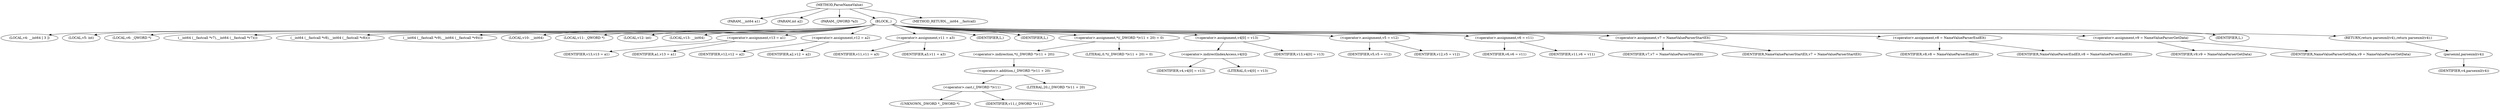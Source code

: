 digraph ParseNameValue {  
"1000111" [label = "(METHOD,ParseNameValue)" ]
"1000112" [label = "(PARAM,__int64 a1)" ]
"1000113" [label = "(PARAM,int a2)" ]
"1000114" [label = "(PARAM,_QWORD *a3)" ]
"1000115" [label = "(BLOCK,,)" ]
"1000116" [label = "(LOCAL,v4: __int64 [ 3 ])" ]
"1000117" [label = "(LOCAL,v5: int)" ]
"1000118" [label = "(LOCAL,v6: _QWORD *)" ]
"1000119" [label = "(__int64 (__fastcall *v7),__int64 (__fastcall *v7)())" ]
"1000120" [label = "(__int64 (__fastcall *v8),__int64 (__fastcall *v8)())" ]
"1000121" [label = "(__int64 (__fastcall *v9),__int64 (__fastcall *v9)())" ]
"1000122" [label = "(LOCAL,v10: __int64)" ]
"1000123" [label = "(LOCAL,v11: _QWORD *)" ]
"1000124" [label = "(LOCAL,v12: int)" ]
"1000125" [label = "(LOCAL,v13: __int64)" ]
"1000126" [label = "(<operator>.assignment,v13 = a1)" ]
"1000127" [label = "(IDENTIFIER,v13,v13 = a1)" ]
"1000128" [label = "(IDENTIFIER,a1,v13 = a1)" ]
"1000129" [label = "(<operator>.assignment,v12 = a2)" ]
"1000130" [label = "(IDENTIFIER,v12,v12 = a2)" ]
"1000131" [label = "(IDENTIFIER,a2,v12 = a2)" ]
"1000132" [label = "(<operator>.assignment,v11 = a3)" ]
"1000133" [label = "(IDENTIFIER,v11,v11 = a3)" ]
"1000134" [label = "(IDENTIFIER,a3,v11 = a3)" ]
"1000135" [label = "(IDENTIFIER,L,)" ]
"1000136" [label = "(IDENTIFIER,L,)" ]
"1000137" [label = "(<operator>.assignment,*((_DWORD *)v11 + 20) = 0)" ]
"1000138" [label = "(<operator>.indirection,*((_DWORD *)v11 + 20))" ]
"1000139" [label = "(<operator>.addition,(_DWORD *)v11 + 20)" ]
"1000140" [label = "(<operator>.cast,(_DWORD *)v11)" ]
"1000141" [label = "(UNKNOWN,_DWORD *,_DWORD *)" ]
"1000142" [label = "(IDENTIFIER,v11,(_DWORD *)v11)" ]
"1000143" [label = "(LITERAL,20,(_DWORD *)v11 + 20)" ]
"1000144" [label = "(LITERAL,0,*((_DWORD *)v11 + 20) = 0)" ]
"1000145" [label = "(<operator>.assignment,v4[0] = v13)" ]
"1000146" [label = "(<operator>.indirectIndexAccess,v4[0])" ]
"1000147" [label = "(IDENTIFIER,v4,v4[0] = v13)" ]
"1000148" [label = "(LITERAL,0,v4[0] = v13)" ]
"1000149" [label = "(IDENTIFIER,v13,v4[0] = v13)" ]
"1000150" [label = "(<operator>.assignment,v5 = v12)" ]
"1000151" [label = "(IDENTIFIER,v5,v5 = v12)" ]
"1000152" [label = "(IDENTIFIER,v12,v5 = v12)" ]
"1000153" [label = "(<operator>.assignment,v6 = v11)" ]
"1000154" [label = "(IDENTIFIER,v6,v6 = v11)" ]
"1000155" [label = "(IDENTIFIER,v11,v6 = v11)" ]
"1000156" [label = "(<operator>.assignment,v7 = NameValueParserStartElt)" ]
"1000157" [label = "(IDENTIFIER,v7,v7 = NameValueParserStartElt)" ]
"1000158" [label = "(IDENTIFIER,NameValueParserStartElt,v7 = NameValueParserStartElt)" ]
"1000159" [label = "(<operator>.assignment,v8 = NameValueParserEndElt)" ]
"1000160" [label = "(IDENTIFIER,v8,v8 = NameValueParserEndElt)" ]
"1000161" [label = "(IDENTIFIER,NameValueParserEndElt,v8 = NameValueParserEndElt)" ]
"1000162" [label = "(<operator>.assignment,v9 = NameValueParserGetData)" ]
"1000163" [label = "(IDENTIFIER,v9,v9 = NameValueParserGetData)" ]
"1000164" [label = "(IDENTIFIER,NameValueParserGetData,v9 = NameValueParserGetData)" ]
"1000165" [label = "(IDENTIFIER,L,)" ]
"1000166" [label = "(RETURN,return parsexml(v4);,return parsexml(v4);)" ]
"1000167" [label = "(parsexml,parsexml(v4))" ]
"1000168" [label = "(IDENTIFIER,v4,parsexml(v4))" ]
"1000169" [label = "(METHOD_RETURN,__int64 __fastcall)" ]
  "1000111" -> "1000112" 
  "1000111" -> "1000113" 
  "1000111" -> "1000114" 
  "1000111" -> "1000115" 
  "1000111" -> "1000169" 
  "1000115" -> "1000116" 
  "1000115" -> "1000117" 
  "1000115" -> "1000118" 
  "1000115" -> "1000119" 
  "1000115" -> "1000120" 
  "1000115" -> "1000121" 
  "1000115" -> "1000122" 
  "1000115" -> "1000123" 
  "1000115" -> "1000124" 
  "1000115" -> "1000125" 
  "1000115" -> "1000126" 
  "1000115" -> "1000129" 
  "1000115" -> "1000132" 
  "1000115" -> "1000135" 
  "1000115" -> "1000136" 
  "1000115" -> "1000137" 
  "1000115" -> "1000145" 
  "1000115" -> "1000150" 
  "1000115" -> "1000153" 
  "1000115" -> "1000156" 
  "1000115" -> "1000159" 
  "1000115" -> "1000162" 
  "1000115" -> "1000165" 
  "1000115" -> "1000166" 
  "1000126" -> "1000127" 
  "1000126" -> "1000128" 
  "1000129" -> "1000130" 
  "1000129" -> "1000131" 
  "1000132" -> "1000133" 
  "1000132" -> "1000134" 
  "1000137" -> "1000138" 
  "1000137" -> "1000144" 
  "1000138" -> "1000139" 
  "1000139" -> "1000140" 
  "1000139" -> "1000143" 
  "1000140" -> "1000141" 
  "1000140" -> "1000142" 
  "1000145" -> "1000146" 
  "1000145" -> "1000149" 
  "1000146" -> "1000147" 
  "1000146" -> "1000148" 
  "1000150" -> "1000151" 
  "1000150" -> "1000152" 
  "1000153" -> "1000154" 
  "1000153" -> "1000155" 
  "1000156" -> "1000157" 
  "1000156" -> "1000158" 
  "1000159" -> "1000160" 
  "1000159" -> "1000161" 
  "1000162" -> "1000163" 
  "1000162" -> "1000164" 
  "1000166" -> "1000167" 
  "1000167" -> "1000168" 
}
